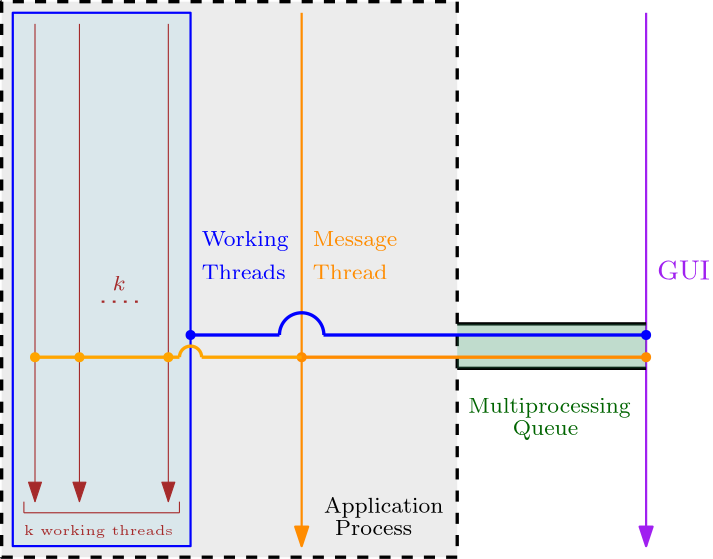 <?xml version="1.0"?>
<!DOCTYPE ipe SYSTEM "ipe.dtd">
<ipe version="70218" creator="Ipe 7.2.24">
<info created="D:20221019211939" modified="D:20221019225608"/>
<ipestyle name="basic">
<symbol name="arrow/arc(spx)">
<path stroke="sym-stroke" fill="sym-stroke" pen="sym-pen">
0 0 m
-1 0.333 l
-1 -0.333 l
h
</path>
</symbol>
<symbol name="arrow/farc(spx)">
<path stroke="sym-stroke" fill="white" pen="sym-pen">
0 0 m
-1 0.333 l
-1 -0.333 l
h
</path>
</symbol>
<symbol name="arrow/ptarc(spx)">
<path stroke="sym-stroke" fill="sym-stroke" pen="sym-pen">
0 0 m
-1 0.333 l
-0.8 0 l
-1 -0.333 l
h
</path>
</symbol>
<symbol name="arrow/fptarc(spx)">
<path stroke="sym-stroke" fill="white" pen="sym-pen">
0 0 m
-1 0.333 l
-0.8 0 l
-1 -0.333 l
h
</path>
</symbol>
<symbol name="mark/circle(sx)" transformations="translations">
<path fill="sym-stroke">
0.6 0 0 0.6 0 0 e
0.4 0 0 0.4 0 0 e
</path>
</symbol>
<symbol name="mark/disk(sx)" transformations="translations">
<path fill="sym-stroke">
0.6 0 0 0.6 0 0 e
</path>
</symbol>
<symbol name="mark/fdisk(sfx)" transformations="translations">
<group>
<path fill="sym-fill">
0.5 0 0 0.5 0 0 e
</path>
<path fill="sym-stroke" fillrule="eofill">
0.6 0 0 0.6 0 0 e
0.4 0 0 0.4 0 0 e
</path>
</group>
</symbol>
<symbol name="mark/box(sx)" transformations="translations">
<path fill="sym-stroke" fillrule="eofill">
-0.6 -0.6 m
0.6 -0.6 l
0.6 0.6 l
-0.6 0.6 l
h
-0.4 -0.4 m
0.4 -0.4 l
0.4 0.4 l
-0.4 0.4 l
h
</path>
</symbol>
<symbol name="mark/square(sx)" transformations="translations">
<path fill="sym-stroke">
-0.6 -0.6 m
0.6 -0.6 l
0.6 0.6 l
-0.6 0.6 l
h
</path>
</symbol>
<symbol name="mark/fsquare(sfx)" transformations="translations">
<group>
<path fill="sym-fill">
-0.5 -0.5 m
0.5 -0.5 l
0.5 0.5 l
-0.5 0.5 l
h
</path>
<path fill="sym-stroke" fillrule="eofill">
-0.6 -0.6 m
0.6 -0.6 l
0.6 0.6 l
-0.6 0.6 l
h
-0.4 -0.4 m
0.4 -0.4 l
0.4 0.4 l
-0.4 0.4 l
h
</path>
</group>
</symbol>
<symbol name="mark/cross(sx)" transformations="translations">
<group>
<path fill="sym-stroke">
-0.43 -0.57 m
0.57 0.43 l
0.43 0.57 l
-0.57 -0.43 l
h
</path>
<path fill="sym-stroke">
-0.43 0.57 m
0.57 -0.43 l
0.43 -0.57 l
-0.57 0.43 l
h
</path>
</group>
</symbol>
<symbol name="arrow/fnormal(spx)">
<path stroke="sym-stroke" fill="white" pen="sym-pen">
0 0 m
-1 0.333 l
-1 -0.333 l
h
</path>
</symbol>
<symbol name="arrow/pointed(spx)">
<path stroke="sym-stroke" fill="sym-stroke" pen="sym-pen">
0 0 m
-1 0.333 l
-0.8 0 l
-1 -0.333 l
h
</path>
</symbol>
<symbol name="arrow/fpointed(spx)">
<path stroke="sym-stroke" fill="white" pen="sym-pen">
0 0 m
-1 0.333 l
-0.8 0 l
-1 -0.333 l
h
</path>
</symbol>
<symbol name="arrow/linear(spx)">
<path stroke="sym-stroke" pen="sym-pen">
-1 0.333 m
0 0 l
-1 -0.333 l
</path>
</symbol>
<symbol name="arrow/fdouble(spx)">
<path stroke="sym-stroke" fill="white" pen="sym-pen">
0 0 m
-1 0.333 l
-1 -0.333 l
h
-1 0 m
-2 0.333 l
-2 -0.333 l
h
</path>
</symbol>
<symbol name="arrow/double(spx)">
<path stroke="sym-stroke" fill="sym-stroke" pen="sym-pen">
0 0 m
-1 0.333 l
-1 -0.333 l
h
-1 0 m
-2 0.333 l
-2 -0.333 l
h
</path>
</symbol>
<symbol name="arrow/mid-normal(spx)">
<path stroke="sym-stroke" fill="sym-stroke" pen="sym-pen">
0.5 0 m
-0.5 0.333 l
-0.5 -0.333 l
h
</path>
</symbol>
<symbol name="arrow/mid-fnormal(spx)">
<path stroke="sym-stroke" fill="white" pen="sym-pen">
0.5 0 m
-0.5 0.333 l
-0.5 -0.333 l
h
</path>
</symbol>
<symbol name="arrow/mid-pointed(spx)">
<path stroke="sym-stroke" fill="sym-stroke" pen="sym-pen">
0.5 0 m
-0.5 0.333 l
-0.3 0 l
-0.5 -0.333 l
h
</path>
</symbol>
<symbol name="arrow/mid-fpointed(spx)">
<path stroke="sym-stroke" fill="white" pen="sym-pen">
0.5 0 m
-0.5 0.333 l
-0.3 0 l
-0.5 -0.333 l
h
</path>
</symbol>
<symbol name="arrow/mid-double(spx)">
<path stroke="sym-stroke" fill="sym-stroke" pen="sym-pen">
1 0 m
0 0.333 l
0 -0.333 l
h
0 0 m
-1 0.333 l
-1 -0.333 l
h
</path>
</symbol>
<symbol name="arrow/mid-fdouble(spx)">
<path stroke="sym-stroke" fill="white" pen="sym-pen">
1 0 m
0 0.333 l
0 -0.333 l
h
0 0 m
-1 0.333 l
-1 -0.333 l
h
</path>
</symbol>
<anglesize name="22.5 deg" value="22.5"/>
<anglesize name="30 deg" value="30"/>
<anglesize name="45 deg" value="45"/>
<anglesize name="60 deg" value="60"/>
<anglesize name="90 deg" value="90"/>
<arrowsize name="large" value="10"/>
<arrowsize name="small" value="5"/>
<arrowsize name="tiny" value="3"/>
<color name="blue" value="0 0 1"/>
<color name="brown" value="0.647 0.165 0.165"/>
<color name="darkblue" value="0 0 0.545"/>
<color name="darkcyan" value="0 0.545 0.545"/>
<color name="darkgray" value="0.663"/>
<color name="darkgreen" value="0 0.392 0"/>
<color name="darkmagenta" value="0.545 0 0.545"/>
<color name="darkorange" value="1 0.549 0"/>
<color name="darkred" value="0.545 0 0"/>
<color name="gold" value="1 0.843 0"/>
<color name="gray" value="0.745"/>
<color name="green" value="0 1 0"/>
<color name="lightblue" value="0.678 0.847 0.902"/>
<color name="lightcyan" value="0.878 1 1"/>
<color name="lightgray" value="0.827"/>
<color name="lightgreen" value="0.565 0.933 0.565"/>
<color name="lightyellow" value="1 1 0.878"/>
<color name="navy" value="0 0 0.502"/>
<color name="orange" value="1 0.647 0"/>
<color name="pink" value="1 0.753 0.796"/>
<color name="purple" value="0.627 0.125 0.941"/>
<color name="red" value="1 0 0"/>
<color name="seagreen" value="0.18 0.545 0.341"/>
<color name="turquoise" value="0.251 0.878 0.816"/>
<color name="violet" value="0.933 0.51 0.933"/>
<color name="yellow" value="1 1 0"/>
<dashstyle name="dash dot dotted" value="[4 2 1 2 1 2] 0"/>
<dashstyle name="dash dotted" value="[4 2 1 2] 0"/>
<dashstyle name="dashed" value="[4] 0"/>
<dashstyle name="dotted" value="[1 3] 0"/>
<gridsize name="10 pts (~3.5 mm)" value="10"/>
<gridsize name="14 pts (~5 mm)" value="14"/>
<gridsize name="16 pts (~6 mm)" value="16"/>
<gridsize name="20 pts (~7 mm)" value="20"/>
<gridsize name="28 pts (~10 mm)" value="28"/>
<gridsize name="32 pts (~12 mm)" value="32"/>
<gridsize name="4 pts" value="4"/>
<gridsize name="56 pts (~20 mm)" value="56"/>
<gridsize name="8 pts (~3 mm)" value="8"/>
<opacity name="10%" value="0.1"/>
<opacity name="30%" value="0.3"/>
<opacity name="50%" value="0.5"/>
<opacity name="75%" value="0.75"/>
<pen name="fat" value="1.2"/>
<pen name="heavier" value="0.8"/>
<pen name="ultrafat" value="2"/>
<symbolsize name="large" value="5"/>
<symbolsize name="small" value="2"/>
<symbolsize name="tiny" value="1.1"/>
<textsize name="Huge" value="\Huge"/>
<textsize name="LARGE" value="\LARGE"/>
<textsize name="Large" value="\Large"/>
<textsize name="footnote" value="\footnotesize"/>
<textsize name="huge" value="\huge"/>
<textsize name="large" value="\large"/>
<textsize name="small" value="\small"/>
<textsize name="tiny" value="\tiny"/>
<textstyle name="center" begin="\begin{center}" end="\end{center}"/>
<textstyle name="item" begin="\begin{itemize}\item{}" end="\end{itemize}"/>
<textstyle name="itemize" begin="\begin{itemize}" end="\end{itemize}"/>
<tiling name="falling" angle="-60" step="4" width="1"/>
<tiling name="rising" angle="30" step="4" width="1"/>
</ipestyle>
<page>
<layer name="alpha"/>
<view layers="alpha" active="alpha"/>
<path layer="alpha" matrix="1 0 0 1 -44 0" stroke="black" fill="gray" dash="dashed" pen="fat" opacity="30%" stroke-opacity="opaque">
140 756 m
140 556 l
304 556 l
304 756 l
h
</path>
<path matrix="1 0 0 1 8 0" stroke="purple" fill="purple" pen="heavier" arrow="normal/normal" opacity="30%" stroke-opacity="opaque">
320 752 m
320 560 l
</path>
<text matrix="1 0 0 1 4 0" transformations="translations" pos="328 656" stroke="purple" type="label" width="18.888" height="6.808" depth="0" valign="baseline">GUI</text>
<path matrix="1 0 0 1 -52 0" stroke="darkorange" fill="purple" pen="heavier" arrow="normal/normal">
256 752 m
256 560 l
</path>
<text matrix="1 0 0 1 -56 12" transformations="translations" pos="264 656" stroke="darkorange" type="label" width="30.431" height="5.446" depth="1.55" valign="baseline" size="footnote">Message</text>
<text matrix="1 0 0 1 -56 12" transformations="translations" pos="264 644" stroke="darkorange" type="label" width="26.823" height="5.535" depth="0" valign="baseline" size="footnote">Thread</text>
<path matrix="1 0 0 1 -44 0" stroke="blue" fill="lightblue" pen="heavier" opacity="30%" stroke-opacity="opaque">
144 752 m
144 560 l
208 560 l
208 752 l
h
</path>
<text matrix="1 0 0 1 -48 0" transformations="translations" pos="216 668" stroke="blue" type="label" width="31.285" height="5.535" depth="1.55" valign="baseline" size="footnote">Working</text>
<text matrix="1 0 0 1 -48 0" transformations="translations" pos="216 656" stroke="blue" type="label" width="30.164" height="5.535" depth="0" valign="baseline" size="footnote">Threads</text>
<path matrix="1 0 0 1 -44 0" stroke="brown" fill="lightblue" arrow="normal/normal">
200 748 m
200 576 l
</path>
<path matrix="1 0 0 1 -44 0" stroke="brown" fill="lightblue" arrow="normal/normal">
168 748 m
168 576 l
</path>
<path matrix="1 0 0 1 -44 0" stroke="brown" fill="lightblue" arrow="normal/normal">
152 748 m
152 576 l
</path>
<path matrix="1 0 0 1 -44 0" stroke="brown" fill="lightblue" dash="dotted" pen="heavier">
176 648 m
192 648 l
</path>
<path matrix="1 0 0 1 -44 4" stroke="brown" fill="lightblue">
148 568 m
204 568 l
</path>
<path matrix="1 0 0 1 -44 4" stroke="brown" fill="lightblue">
204 572 m
204 568 l
</path>
<path matrix="1 0 0 1 -44 4" stroke="brown" fill="lightblue">
148 568 m
148 572 l
</path>
<text matrix="1 0 0 1 -44 0" transformations="translations" pos="180 652" stroke="brown" type="label" width="4.622" height="5.535" depth="0" valign="baseline" size="footnote" style="math">k</text>
<text matrix="1 0 0 1 -44 0" transformations="translations" pos="148 564" stroke="brown" type="label" width="53.688" height="3.468" depth="0.96" valign="baseline" size="tiny">k working threads</text>
<path matrix="1.13333 0 0 1 -34.6667 0" stroke="black" pen="fat">
260 624 m
320 624 l
</path>
<path matrix="1.13333 0 0 1 -34.6667 0" stroke="black" pen="fat">
260 640 m
320 640 l
</path>
<path matrix="1.13333 0 0 1 -34.6667 0" fill="seagreen" opacity="30%" stroke-opacity="opaque">
260 640 m
260 624 l
320 624 l
320 640 l
h
</path>
<text matrix="1 0 0 1 -8 8" transformations="translations" pos="220 564" stroke="black" type="label" width="43.039" height="5.535" depth="1.55" valign="baseline" size="footnote">Application</text>
<text matrix="1 0 0 1 -4 4" transformations="translations" pos="220 560" stroke="black" type="label" width="27.737" height="5.446" depth="0" valign="baseline" size="footnote">Process</text>
<text matrix="1 0 0 1 -4 0" transformations="translations" pos="268 608" stroke="darkgreen" type="label" width="58.43" height="5.535" depth="1.55" valign="baseline" size="footnote">Multiprocessing</text>
<text matrix="1 0 0 1 12 8" transformations="translations" pos="268 592" stroke="darkgreen" type="label" width="23.523" height="5.446" depth="1.55" valign="baseline" size="footnote">Queue</text>
<path stroke="darkorange" pen="fat">
204 628 m
328 628 l
</path>
<use name="mark/disk(sx)" pos="328 628" size="normal" stroke="darkorange"/>
<use name="mark/disk(sx)" pos="204 628" size="normal" stroke="darkorange"/>
<path stroke="blue" pen="fat">
164 636 m
196 636 l
</path>
<path matrix="1.03704 0 0 1 -12.1481 0" stroke="blue" pen="fat">
216 636 m
328 636 l
</path>
<use name="mark/disk(sx)" pos="164 636" size="normal" stroke="blue"/>
<use name="mark/disk(sx)" pos="328 636" size="normal" stroke="blue"/>
<path stroke="blue" pen="fat">
196 636 m
8 0 0 -8 204 636 212 636 a
</path>
<use name="mark/disk(sx)" pos="108 628" size="normal" stroke="orange"/>
<use name="mark/disk(sx)" pos="124 628" size="normal" stroke="orange"/>
<use name="mark/disk(sx)" pos="156 628" size="normal" stroke="orange"/>
<path stroke="orange" pen="fat">
204 628 m
168 628 l
</path>
<path stroke="orange" pen="fat">
160 628 m
108 628 l
</path>
<path stroke="orange" pen="fat">
160 628 m
4 0 0 -4 164 628 168 628 a
</path>
</page>
</ipe>
